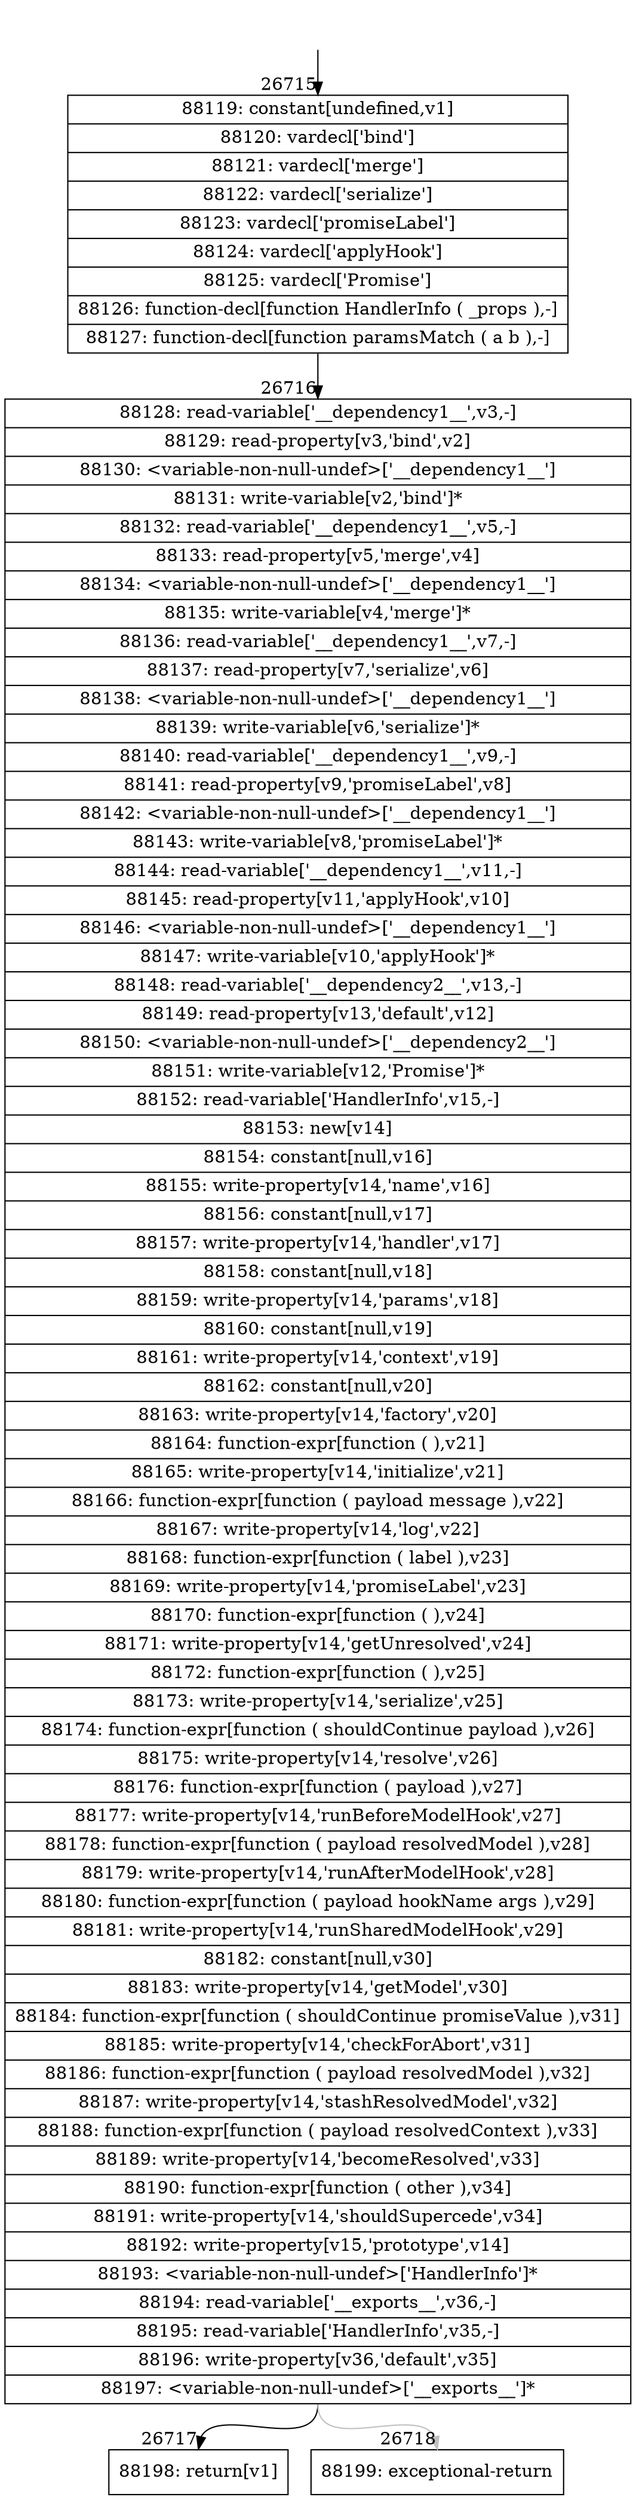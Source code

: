 digraph {
rankdir="TD"
BB_entry2321[shape=none,label=""];
BB_entry2321 -> BB26715 [tailport=s, headport=n, headlabel="    26715"]
BB26715 [shape=record label="{88119: constant[undefined,v1]|88120: vardecl['bind']|88121: vardecl['merge']|88122: vardecl['serialize']|88123: vardecl['promiseLabel']|88124: vardecl['applyHook']|88125: vardecl['Promise']|88126: function-decl[function HandlerInfo ( _props ),-]|88127: function-decl[function paramsMatch ( a b ),-]}" ] 
BB26715 -> BB26716 [tailport=s, headport=n, headlabel="      26716"]
BB26716 [shape=record label="{88128: read-variable['__dependency1__',v3,-]|88129: read-property[v3,'bind',v2]|88130: \<variable-non-null-undef\>['__dependency1__']|88131: write-variable[v2,'bind']*|88132: read-variable['__dependency1__',v5,-]|88133: read-property[v5,'merge',v4]|88134: \<variable-non-null-undef\>['__dependency1__']|88135: write-variable[v4,'merge']*|88136: read-variable['__dependency1__',v7,-]|88137: read-property[v7,'serialize',v6]|88138: \<variable-non-null-undef\>['__dependency1__']|88139: write-variable[v6,'serialize']*|88140: read-variable['__dependency1__',v9,-]|88141: read-property[v9,'promiseLabel',v8]|88142: \<variable-non-null-undef\>['__dependency1__']|88143: write-variable[v8,'promiseLabel']*|88144: read-variable['__dependency1__',v11,-]|88145: read-property[v11,'applyHook',v10]|88146: \<variable-non-null-undef\>['__dependency1__']|88147: write-variable[v10,'applyHook']*|88148: read-variable['__dependency2__',v13,-]|88149: read-property[v13,'default',v12]|88150: \<variable-non-null-undef\>['__dependency2__']|88151: write-variable[v12,'Promise']*|88152: read-variable['HandlerInfo',v15,-]|88153: new[v14]|88154: constant[null,v16]|88155: write-property[v14,'name',v16]|88156: constant[null,v17]|88157: write-property[v14,'handler',v17]|88158: constant[null,v18]|88159: write-property[v14,'params',v18]|88160: constant[null,v19]|88161: write-property[v14,'context',v19]|88162: constant[null,v20]|88163: write-property[v14,'factory',v20]|88164: function-expr[function ( ),v21]|88165: write-property[v14,'initialize',v21]|88166: function-expr[function ( payload message ),v22]|88167: write-property[v14,'log',v22]|88168: function-expr[function ( label ),v23]|88169: write-property[v14,'promiseLabel',v23]|88170: function-expr[function ( ),v24]|88171: write-property[v14,'getUnresolved',v24]|88172: function-expr[function ( ),v25]|88173: write-property[v14,'serialize',v25]|88174: function-expr[function ( shouldContinue payload ),v26]|88175: write-property[v14,'resolve',v26]|88176: function-expr[function ( payload ),v27]|88177: write-property[v14,'runBeforeModelHook',v27]|88178: function-expr[function ( payload resolvedModel ),v28]|88179: write-property[v14,'runAfterModelHook',v28]|88180: function-expr[function ( payload hookName args ),v29]|88181: write-property[v14,'runSharedModelHook',v29]|88182: constant[null,v30]|88183: write-property[v14,'getModel',v30]|88184: function-expr[function ( shouldContinue promiseValue ),v31]|88185: write-property[v14,'checkForAbort',v31]|88186: function-expr[function ( payload resolvedModel ),v32]|88187: write-property[v14,'stashResolvedModel',v32]|88188: function-expr[function ( payload resolvedContext ),v33]|88189: write-property[v14,'becomeResolved',v33]|88190: function-expr[function ( other ),v34]|88191: write-property[v14,'shouldSupercede',v34]|88192: write-property[v15,'prototype',v14]|88193: \<variable-non-null-undef\>['HandlerInfo']*|88194: read-variable['__exports__',v36,-]|88195: read-variable['HandlerInfo',v35,-]|88196: write-property[v36,'default',v35]|88197: \<variable-non-null-undef\>['__exports__']*}" ] 
BB26716 -> BB26717 [tailport=s, headport=n, headlabel="      26717"]
BB26716 -> BB26718 [tailport=s, headport=n, color=gray, headlabel="      26718"]
BB26717 [shape=record label="{88198: return[v1]}" ] 
BB26718 [shape=record label="{88199: exceptional-return}" ] 
//#$~ 48318
}

